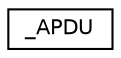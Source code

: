 digraph "Graphical Class Hierarchy"
{
  edge [fontname="Helvetica",fontsize="10",labelfontname="Helvetica",labelfontsize="10"];
  node [fontname="Helvetica",fontsize="10",shape=record];
  rankdir="LR";
  Node1 [label="_APDU",height=0.2,width=0.4,color="black", fillcolor="white", style="filled",URL="$struct___a_p_d_u.html"];
}
